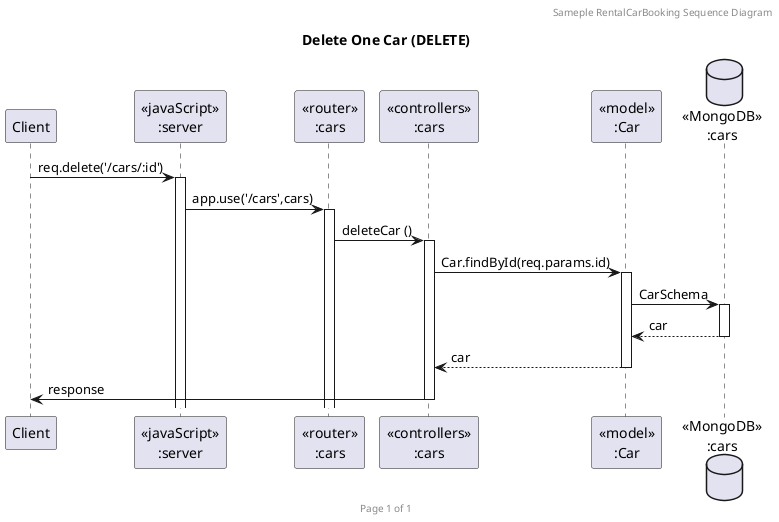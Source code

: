 @startuml Delete One Car (DELETE)

header Sameple RentalCarBooking Sequence Diagram
footer Page %page% of %lastpage%
title "Delete One Car (DELETE)"

participant "Client" as client
participant "<<javaScript>>\n:server" as server
participant "<<router>>\n:cars" as routerCars
participant "<<controllers>>\n:cars" as controllersCars
participant "<<model>>\n:Car" as modelCar
database "<<MongoDB>>\n:cars" as CarsDatabase

client->server ++:req.delete('/cars/:id')
server->routerCars ++:app.use('/cars',cars)
routerCars -> controllersCars ++:deleteCar ()
controllersCars->modelCar ++:Car.findById(req.params.id)
modelCar->CarsDatabase ++:CarSchema
CarsDatabase --> modelCar --: car
modelCar --> controllersCars --:  car
controllersCars->client --:response

@enduml